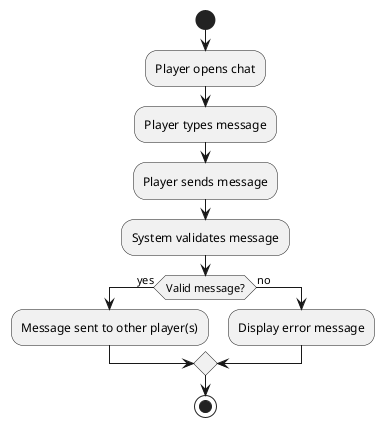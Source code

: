 @startuml
start
:Player opens chat;
:Player types message;
:Player sends message;
:System validates message;
if (Valid message?) then (yes)
    :Message sent to other player(s);
else (no)
    :Display error message;
endif
stop
@enduml
